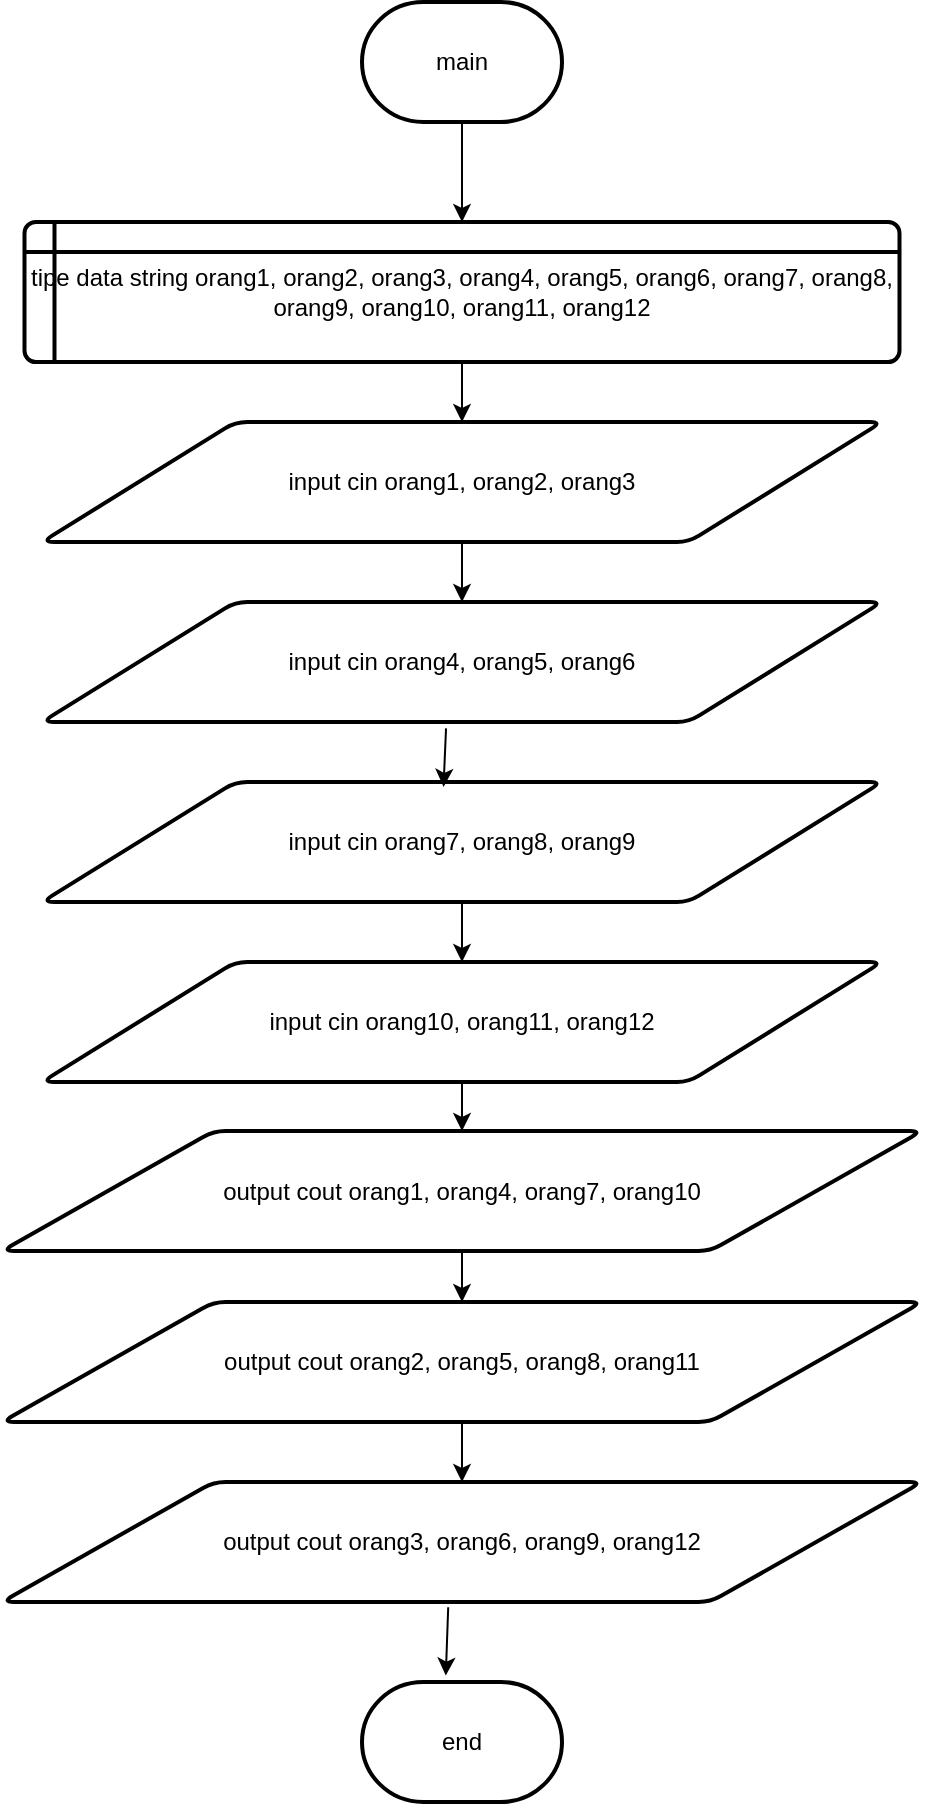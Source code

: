 <mxfile version="21.8.0" type="onedrive">
  <diagram name="Halaman-1" id="Z78un8243xYDN3_r_VRY">
    <mxGraphModel dx="794" dy="456" grid="1" gridSize="10" guides="1" tooltips="1" connect="1" arrows="1" fold="1" page="1" pageScale="1" pageWidth="827" pageHeight="1169" math="0" shadow="0">
      <root>
        <mxCell id="0" />
        <mxCell id="1" parent="0" />
        <mxCell id="Cs9WFkUSYF4TvCwis6wH-1" value="main" style="strokeWidth=2;html=1;shape=mxgraph.flowchart.terminator;whiteSpace=wrap;" parent="1" vertex="1">
          <mxGeometry x="330" y="20" width="100" height="60" as="geometry" />
        </mxCell>
        <mxCell id="Cs9WFkUSYF4TvCwis6wH-2" value="" style="endArrow=classic;html=1;rounded=0;exitX=0.5;exitY=1;exitDx=0;exitDy=0;exitPerimeter=0;" parent="1" source="Cs9WFkUSYF4TvCwis6wH-1" target="Cs9WFkUSYF4TvCwis6wH-3" edge="1">
          <mxGeometry width="50" height="50" relative="1" as="geometry">
            <mxPoint x="360" y="250" as="sourcePoint" />
            <mxPoint x="380" y="130" as="targetPoint" />
          </mxGeometry>
        </mxCell>
        <mxCell id="Cs9WFkUSYF4TvCwis6wH-3" value="tipe data string orang1, orang2, orang3, orang4, orang5, orang6, orang7, orang8, orang9, orang10, orang11, orang12" style="shape=internalStorage;whiteSpace=wrap;html=1;dx=15;dy=15;rounded=1;arcSize=8;strokeWidth=2;" parent="1" vertex="1">
          <mxGeometry x="161.25" y="130" width="437.5" height="70" as="geometry" />
        </mxCell>
        <mxCell id="Cs9WFkUSYF4TvCwis6wH-4" value="input cin orang1, orang2, orang3" style="shape=parallelogram;html=1;strokeWidth=2;perimeter=parallelogramPerimeter;whiteSpace=wrap;rounded=1;arcSize=12;size=0.23;" parent="1" vertex="1">
          <mxGeometry x="170" y="230" width="420" height="60" as="geometry" />
        </mxCell>
        <mxCell id="Cs9WFkUSYF4TvCwis6wH-5" value="input cin orang4, orang5, orang6" style="shape=parallelogram;html=1;strokeWidth=2;perimeter=parallelogramPerimeter;whiteSpace=wrap;rounded=1;arcSize=12;size=0.23;" parent="1" vertex="1">
          <mxGeometry x="170" y="320" width="420" height="60" as="geometry" />
        </mxCell>
        <mxCell id="Cs9WFkUSYF4TvCwis6wH-6" value="input cin orang7, orang8, orang9" style="shape=parallelogram;html=1;strokeWidth=2;perimeter=parallelogramPerimeter;whiteSpace=wrap;rounded=1;arcSize=12;size=0.23;" parent="1" vertex="1">
          <mxGeometry x="170" y="410" width="420" height="60" as="geometry" />
        </mxCell>
        <mxCell id="Cs9WFkUSYF4TvCwis6wH-7" value="input cin orang10, orang11, orang12" style="shape=parallelogram;html=1;strokeWidth=2;perimeter=parallelogramPerimeter;whiteSpace=wrap;rounded=1;arcSize=12;size=0.23;" parent="1" vertex="1">
          <mxGeometry x="170" y="500" width="420" height="60" as="geometry" />
        </mxCell>
        <mxCell id="Cs9WFkUSYF4TvCwis6wH-8" value="output cout orang1, orang4, orang7, orang10" style="shape=parallelogram;html=1;strokeWidth=2;perimeter=parallelogramPerimeter;whiteSpace=wrap;rounded=1;arcSize=12;size=0.23;" parent="1" vertex="1">
          <mxGeometry x="150" y="584.5" width="460" height="60" as="geometry" />
        </mxCell>
        <mxCell id="Cs9WFkUSYF4TvCwis6wH-9" value="output cout orang2, orang5, orang8, orang11" style="shape=parallelogram;html=1;strokeWidth=2;perimeter=parallelogramPerimeter;whiteSpace=wrap;rounded=1;arcSize=12;size=0.23;" parent="1" vertex="1">
          <mxGeometry x="150" y="670" width="460" height="60" as="geometry" />
        </mxCell>
        <mxCell id="Cs9WFkUSYF4TvCwis6wH-10" value="output cout orang3, orang6, orang9, orang12" style="shape=parallelogram;html=1;strokeWidth=2;perimeter=parallelogramPerimeter;whiteSpace=wrap;rounded=1;arcSize=12;size=0.23;" parent="1" vertex="1">
          <mxGeometry x="150" y="760" width="460" height="60" as="geometry" />
        </mxCell>
        <mxCell id="Cs9WFkUSYF4TvCwis6wH-11" value="end" style="strokeWidth=2;html=1;shape=mxgraph.flowchart.terminator;whiteSpace=wrap;" parent="1" vertex="1">
          <mxGeometry x="330" y="860" width="100" height="60" as="geometry" />
        </mxCell>
        <mxCell id="Cs9WFkUSYF4TvCwis6wH-12" value="" style="endArrow=classic;html=1;rounded=0;exitX=0.5;exitY=1;exitDx=0;exitDy=0;entryX=0.5;entryY=0;entryDx=0;entryDy=0;" parent="1" source="Cs9WFkUSYF4TvCwis6wH-3" target="Cs9WFkUSYF4TvCwis6wH-4" edge="1">
          <mxGeometry width="50" height="50" relative="1" as="geometry">
            <mxPoint x="350" y="270" as="sourcePoint" />
            <mxPoint x="400" y="220" as="targetPoint" />
          </mxGeometry>
        </mxCell>
        <mxCell id="Cs9WFkUSYF4TvCwis6wH-13" value="" style="endArrow=classic;html=1;rounded=0;exitX=0.5;exitY=1;exitDx=0;exitDy=0;entryX=0.5;entryY=0;entryDx=0;entryDy=0;" parent="1" source="Cs9WFkUSYF4TvCwis6wH-4" target="Cs9WFkUSYF4TvCwis6wH-5" edge="1">
          <mxGeometry width="50" height="50" relative="1" as="geometry">
            <mxPoint x="350" y="270" as="sourcePoint" />
            <mxPoint x="400" y="220" as="targetPoint" />
          </mxGeometry>
        </mxCell>
        <mxCell id="Cs9WFkUSYF4TvCwis6wH-14" value="" style="endArrow=classic;html=1;rounded=0;exitX=0.481;exitY=1.053;exitDx=0;exitDy=0;exitPerimeter=0;entryX=0.478;entryY=0.041;entryDx=0;entryDy=0;entryPerimeter=0;" parent="1" source="Cs9WFkUSYF4TvCwis6wH-5" target="Cs9WFkUSYF4TvCwis6wH-6" edge="1">
          <mxGeometry width="50" height="50" relative="1" as="geometry">
            <mxPoint x="370" y="400" as="sourcePoint" />
            <mxPoint x="400" y="460" as="targetPoint" />
          </mxGeometry>
        </mxCell>
        <mxCell id="Cs9WFkUSYF4TvCwis6wH-15" value="" style="endArrow=classic;html=1;rounded=0;exitX=0.5;exitY=1;exitDx=0;exitDy=0;entryX=0.5;entryY=0;entryDx=0;entryDy=0;" parent="1" source="Cs9WFkUSYF4TvCwis6wH-6" target="Cs9WFkUSYF4TvCwis6wH-7" edge="1">
          <mxGeometry width="50" height="50" relative="1" as="geometry">
            <mxPoint x="350" y="510" as="sourcePoint" />
            <mxPoint x="400" y="460" as="targetPoint" />
          </mxGeometry>
        </mxCell>
        <mxCell id="Cs9WFkUSYF4TvCwis6wH-16" value="" style="endArrow=classic;html=1;rounded=0;exitX=0.5;exitY=1;exitDx=0;exitDy=0;entryX=0.5;entryY=0;entryDx=0;entryDy=0;" parent="1" source="Cs9WFkUSYF4TvCwis6wH-7" target="Cs9WFkUSYF4TvCwis6wH-8" edge="1">
          <mxGeometry width="50" height="50" relative="1" as="geometry">
            <mxPoint x="350" y="510" as="sourcePoint" />
            <mxPoint x="400" y="460" as="targetPoint" />
          </mxGeometry>
        </mxCell>
        <mxCell id="Cs9WFkUSYF4TvCwis6wH-17" value="" style="endArrow=classic;html=1;rounded=0;exitX=0.5;exitY=1;exitDx=0;exitDy=0;" parent="1" source="Cs9WFkUSYF4TvCwis6wH-8" target="Cs9WFkUSYF4TvCwis6wH-9" edge="1">
          <mxGeometry width="50" height="50" relative="1" as="geometry">
            <mxPoint x="350" y="800" as="sourcePoint" />
            <mxPoint x="400" y="750" as="targetPoint" />
          </mxGeometry>
        </mxCell>
        <mxCell id="Cs9WFkUSYF4TvCwis6wH-18" value="" style="endArrow=classic;html=1;rounded=0;exitX=0.5;exitY=1;exitDx=0;exitDy=0;entryX=0.5;entryY=0;entryDx=0;entryDy=0;" parent="1" source="Cs9WFkUSYF4TvCwis6wH-9" target="Cs9WFkUSYF4TvCwis6wH-10" edge="1">
          <mxGeometry width="50" height="50" relative="1" as="geometry">
            <mxPoint x="350" y="800" as="sourcePoint" />
            <mxPoint x="400" y="750" as="targetPoint" />
          </mxGeometry>
        </mxCell>
        <mxCell id="Cs9WFkUSYF4TvCwis6wH-19" value="" style="endArrow=classic;html=1;rounded=0;exitX=0.485;exitY=1.043;exitDx=0;exitDy=0;exitPerimeter=0;entryX=0.419;entryY=-0.054;entryDx=0;entryDy=0;entryPerimeter=0;" parent="1" source="Cs9WFkUSYF4TvCwis6wH-10" target="Cs9WFkUSYF4TvCwis6wH-11" edge="1">
          <mxGeometry width="50" height="50" relative="1" as="geometry">
            <mxPoint x="350" y="800" as="sourcePoint" />
            <mxPoint x="400" y="750" as="targetPoint" />
          </mxGeometry>
        </mxCell>
      </root>
    </mxGraphModel>
  </diagram>
</mxfile>
